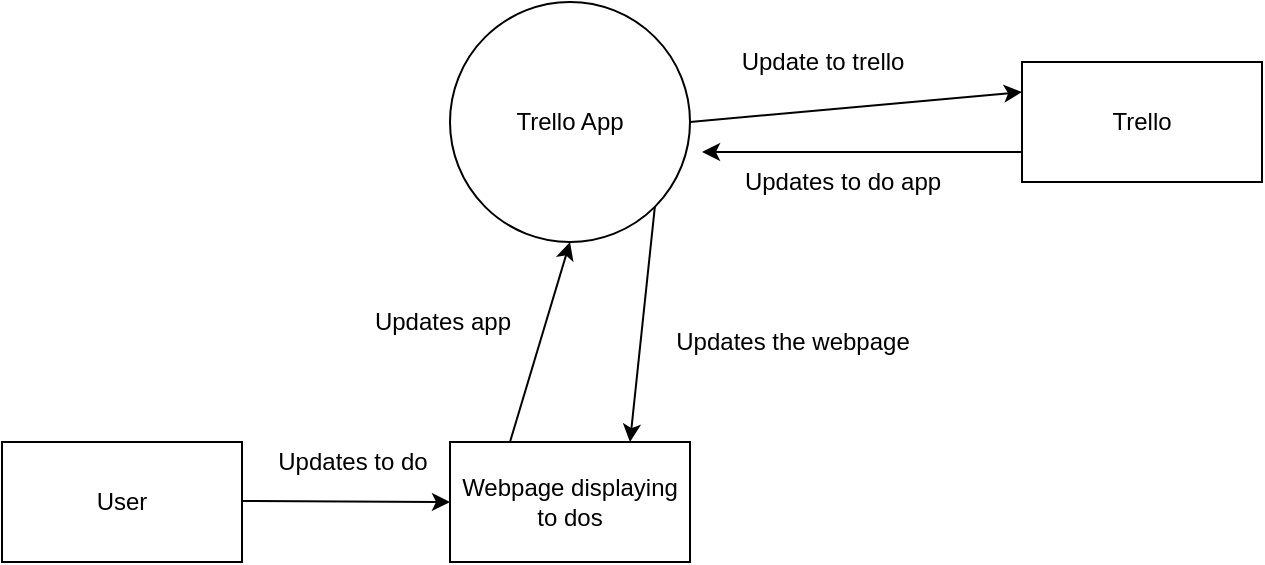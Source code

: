 <mxfile pages="4">
    <diagram id="rXa_3mcKjLjqdh04rapx" name="Context Diagram">
        <mxGraphModel dx="1714" dy="815" grid="1" gridSize="10" guides="1" tooltips="1" connect="1" arrows="1" fold="1" page="1" pageScale="1" pageWidth="827" pageHeight="1169" math="0" shadow="0">
            <root>
                <mxCell id="0"/>
                <mxCell id="1" parent="0"/>
                <mxCell id="kHjGOg-kycF7FZ3R9nlm-1" value="Trello App" style="ellipse;whiteSpace=wrap;html=1;aspect=fixed;" parent="1" vertex="1">
                    <mxGeometry x="354" y="440" width="120" height="120" as="geometry"/>
                </mxCell>
                <mxCell id="kHjGOg-kycF7FZ3R9nlm-2" value="User" style="rounded=0;whiteSpace=wrap;html=1;" parent="1" vertex="1">
                    <mxGeometry x="130" y="660" width="120" height="60" as="geometry"/>
                </mxCell>
                <mxCell id="kHjGOg-kycF7FZ3R9nlm-3" value="Trello" style="whiteSpace=wrap;html=1;" parent="1" vertex="1">
                    <mxGeometry x="640" y="470" width="120" height="60" as="geometry"/>
                </mxCell>
                <mxCell id="kHjGOg-kycF7FZ3R9nlm-4" value="Webpage displaying to dos" style="whiteSpace=wrap;html=1;" parent="1" vertex="1">
                    <mxGeometry x="354" y="660" width="120" height="60" as="geometry"/>
                </mxCell>
                <mxCell id="kHjGOg-kycF7FZ3R9nlm-5" value="" style="endArrow=classic;html=1;entryX=0;entryY=0.5;entryDx=0;entryDy=0;" parent="1" target="kHjGOg-kycF7FZ3R9nlm-4" edge="1">
                    <mxGeometry width="50" height="50" relative="1" as="geometry">
                        <mxPoint x="250" y="689.5" as="sourcePoint"/>
                        <mxPoint x="330" y="689.5" as="targetPoint"/>
                        <Array as="points"/>
                    </mxGeometry>
                </mxCell>
                <mxCell id="kHjGOg-kycF7FZ3R9nlm-6" value="Updates to do" style="text;html=1;align=center;verticalAlign=middle;resizable=0;points=[];autosize=1;strokeColor=none;" parent="1" vertex="1">
                    <mxGeometry x="260" y="660" width="90" height="20" as="geometry"/>
                </mxCell>
                <mxCell id="kHjGOg-kycF7FZ3R9nlm-10" value="" style="endArrow=classic;html=1;entryX=0;entryY=0.25;entryDx=0;entryDy=0;exitX=1;exitY=0.5;exitDx=0;exitDy=0;" parent="1" source="kHjGOg-kycF7FZ3R9nlm-1" target="kHjGOg-kycF7FZ3R9nlm-3" edge="1">
                    <mxGeometry width="50" height="50" relative="1" as="geometry">
                        <mxPoint x="474" y="490" as="sourcePoint"/>
                        <mxPoint x="524" y="440" as="targetPoint"/>
                    </mxGeometry>
                </mxCell>
                <mxCell id="kHjGOg-kycF7FZ3R9nlm-11" value="Update to trello" style="text;html=1;align=center;verticalAlign=middle;resizable=0;points=[];autosize=1;strokeColor=none;" parent="1" vertex="1">
                    <mxGeometry x="490" y="460" width="100" height="20" as="geometry"/>
                </mxCell>
                <mxCell id="kHjGOg-kycF7FZ3R9nlm-12" value="" style="endArrow=classic;html=1;exitX=0;exitY=0.75;exitDx=0;exitDy=0;" parent="1" source="kHjGOg-kycF7FZ3R9nlm-3" edge="1">
                    <mxGeometry width="50" height="50" relative="1" as="geometry">
                        <mxPoint x="390" y="610" as="sourcePoint"/>
                        <mxPoint x="480" y="515" as="targetPoint"/>
                    </mxGeometry>
                </mxCell>
                <mxCell id="kHjGOg-kycF7FZ3R9nlm-13" value="Updates to do app" style="text;html=1;align=center;verticalAlign=middle;resizable=0;points=[];autosize=1;strokeColor=none;" parent="1" vertex="1">
                    <mxGeometry x="495" y="520" width="110" height="20" as="geometry"/>
                </mxCell>
                <mxCell id="kHjGOg-kycF7FZ3R9nlm-14" value="" style="endArrow=classic;html=1;entryX=0.75;entryY=0;entryDx=0;entryDy=0;exitX=1;exitY=1;exitDx=0;exitDy=0;" parent="1" source="kHjGOg-kycF7FZ3R9nlm-1" target="kHjGOg-kycF7FZ3R9nlm-4" edge="1">
                    <mxGeometry width="50" height="50" relative="1" as="geometry">
                        <mxPoint x="390" y="610" as="sourcePoint"/>
                        <mxPoint x="440" y="560" as="targetPoint"/>
                    </mxGeometry>
                </mxCell>
                <mxCell id="kHjGOg-kycF7FZ3R9nlm-15" value="Updates the webpage" style="text;html=1;align=center;verticalAlign=middle;resizable=0;points=[];autosize=1;strokeColor=none;" parent="1" vertex="1">
                    <mxGeometry x="460" y="600" width="130" height="20" as="geometry"/>
                </mxCell>
                <mxCell id="Zt_fTin8N-_Yh9ZIIJml-1" value="" style="endArrow=classic;html=1;exitX=0.25;exitY=0;exitDx=0;exitDy=0;entryX=0.5;entryY=1;entryDx=0;entryDy=0;" parent="1" source="kHjGOg-kycF7FZ3R9nlm-4" target="kHjGOg-kycF7FZ3R9nlm-1" edge="1">
                    <mxGeometry width="50" height="50" relative="1" as="geometry">
                        <mxPoint x="390" y="580" as="sourcePoint"/>
                        <mxPoint x="440" y="530" as="targetPoint"/>
                    </mxGeometry>
                </mxCell>
                <mxCell id="Zt_fTin8N-_Yh9ZIIJml-2" value="Updates app" style="text;html=1;align=center;verticalAlign=middle;resizable=0;points=[];autosize=1;strokeColor=none;" parent="1" vertex="1">
                    <mxGeometry x="310" y="590" width="80" height="20" as="geometry"/>
                </mxCell>
            </root>
        </mxGraphModel>
    </diagram>
    <diagram id="mXMczAWaCMBj_zpUfVWg" name="Container Diagram">
        <mxGraphModel dx="1714" dy="815" grid="1" gridSize="10" guides="1" tooltips="1" connect="1" arrows="1" fold="1" page="1" pageScale="1" pageWidth="827" pageHeight="1169" math="0" shadow="0">
            <root>
                <mxCell id="oqoYh7W6xdfj-P778-bz-0"/>
                <mxCell id="oqoYh7W6xdfj-P778-bz-1" parent="oqoYh7W6xdfj-P778-bz-0"/>
                <mxCell id="jVKp-yVkIQuqzz-rkKUH-10" style="edgeStyle=none;html=1;" edge="1" parent="oqoYh7W6xdfj-P778-bz-1" source="5TTsEKIA30fmTrXliHi7-0" target="jVKp-yVkIQuqzz-rkKUH-7">
                    <mxGeometry relative="1" as="geometry"/>
                </mxCell>
                <mxCell id="5TTsEKIA30fmTrXliHi7-0" value="User&lt;br&gt;Someone looking to update the to dos" style="whiteSpace=wrap;html=1;aspect=fixed;" parent="oqoYh7W6xdfj-P778-bz-1" vertex="1">
                    <mxGeometry x="110" y="110" width="120" height="120" as="geometry"/>
                </mxCell>
                <mxCell id="5TTsEKIA30fmTrXliHi7-3" value="To do App" style="swimlane;" parent="oqoYh7W6xdfj-P778-bz-1" vertex="1">
                    <mxGeometry x="40" y="340" width="490" height="420" as="geometry"/>
                </mxCell>
                <mxCell id="NdfydeS8SnCpgqc8Iw7V-0" value="Web Application&lt;br&gt;[HTML/Java Script]&amp;nbsp;&lt;br&gt;&lt;br&gt;Displays current state of todos and allows user to update" style="whiteSpace=wrap;html=1;aspect=fixed;" parent="5TTsEKIA30fmTrXliHi7-3" vertex="1">
                    <mxGeometry x="30" y="30" width="130" height="130" as="geometry"/>
                </mxCell>
                <mxCell id="NdfydeS8SnCpgqc8Iw7V-3" value="API Jobs&lt;br&gt;[Python]&lt;br&gt;&lt;br&gt;Sends request to Trello" style="whiteSpace=wrap;html=1;aspect=fixed;" parent="5TTsEKIA30fmTrXliHi7-3" vertex="1">
                    <mxGeometry x="280" y="35" width="120" height="120" as="geometry"/>
                </mxCell>
                <mxCell id="NdfydeS8SnCpgqc8Iw7V-4" value="To do app recieves from Trello and then coverts into HTML" style="whiteSpace=wrap;html=1;aspect=fixed;" parent="5TTsEKIA30fmTrXliHi7-3" vertex="1">
                    <mxGeometry x="150" y="235" width="120" height="120" as="geometry"/>
                </mxCell>
                <mxCell id="NdfydeS8SnCpgqc8Iw7V-6" value="" style="endArrow=classic;html=1;exitX=0.25;exitY=0;exitDx=0;exitDy=0;entryX=0.75;entryY=1;entryDx=0;entryDy=0;" parent="5TTsEKIA30fmTrXliHi7-3" source="NdfydeS8SnCpgqc8Iw7V-4" target="NdfydeS8SnCpgqc8Iw7V-0" edge="1">
                    <mxGeometry width="50" height="50" relative="1" as="geometry">
                        <mxPoint x="340" y="260" as="sourcePoint"/>
                        <mxPoint x="390" y="210" as="targetPoint"/>
                    </mxGeometry>
                </mxCell>
                <mxCell id="NdfydeS8SnCpgqc8Iw7V-2" value="" style="endArrow=classic;html=1;exitX=1;exitY=0.5;exitDx=0;exitDy=0;entryX=0;entryY=0.5;entryDx=0;entryDy=0;" parent="5TTsEKIA30fmTrXliHi7-3" source="NdfydeS8SnCpgqc8Iw7V-0" target="NdfydeS8SnCpgqc8Iw7V-3" edge="1">
                    <mxGeometry width="50" height="50" relative="1" as="geometry">
                        <mxPoint x="340" y="320" as="sourcePoint"/>
                        <mxPoint x="270" y="95" as="targetPoint"/>
                    </mxGeometry>
                </mxCell>
                <mxCell id="NdfydeS8SnCpgqc8Iw7V-9" value="Makes API Call" style="text;html=1;align=center;verticalAlign=middle;resizable=0;points=[];autosize=1;strokeColor=none;" parent="5TTsEKIA30fmTrXliHi7-3" vertex="1">
                    <mxGeometry x="170" y="70" width="100" height="20" as="geometry"/>
                </mxCell>
                <mxCell id="jVKp-yVkIQuqzz-rkKUH-0" value="" style="endArrow=classic;html=1;" edge="1" parent="5TTsEKIA30fmTrXliHi7-3">
                    <mxGeometry width="50" height="50" relative="1" as="geometry">
                        <mxPoint x="410" y="130" as="sourcePoint"/>
                        <mxPoint x="510" y="130" as="targetPoint"/>
                    </mxGeometry>
                </mxCell>
                <mxCell id="NdfydeS8SnCpgqc8Iw7V-7" value="" style="endArrow=classic;html=1;exitX=0.118;exitY=0;exitDx=0;exitDy=0;exitPerimeter=0;entryX=0.25;entryY=1;entryDx=0;entryDy=0;" parent="oqoYh7W6xdfj-P778-bz-1" source="5TTsEKIA30fmTrXliHi7-3" target="5TTsEKIA30fmTrXliHi7-0" edge="1">
                    <mxGeometry width="50" height="50" relative="1" as="geometry">
                        <mxPoint x="390" y="590" as="sourcePoint"/>
                        <mxPoint x="440" y="540" as="targetPoint"/>
                        <Array as="points"/>
                    </mxGeometry>
                </mxCell>
                <mxCell id="NdfydeS8SnCpgqc8Iw7V-8" value="HTML" style="text;html=1;align=center;verticalAlign=middle;resizable=0;points=[];autosize=1;strokeColor=none;" parent="oqoYh7W6xdfj-P778-bz-1" vertex="1">
                    <mxGeometry x="55" y="280" width="50" height="20" as="geometry"/>
                </mxCell>
                <mxCell id="NdfydeS8SnCpgqc8Iw7V-11" value="Sends data to HTML" style="text;html=1;align=center;verticalAlign=middle;resizable=0;points=[];autosize=1;strokeColor=none;" parent="oqoYh7W6xdfj-P778-bz-1" vertex="1">
                    <mxGeometry x="75" y="520" width="130" height="20" as="geometry"/>
                </mxCell>
                <mxCell id="jVKp-yVkIQuqzz-rkKUH-1" value="" style="swimlane;startSize=0;" vertex="1" parent="oqoYh7W6xdfj-P778-bz-1">
                    <mxGeometry x="560" y="420" width="220" height="90" as="geometry"/>
                </mxCell>
                <mxCell id="jVKp-yVkIQuqzz-rkKUH-2" value="&lt;span&gt;Trello App&lt;/span&gt;&lt;br&gt;&lt;span&gt;[Python]&lt;/span&gt;&lt;br&gt;&lt;br&gt;Recieves API and sends back results" style="text;html=1;align=center;verticalAlign=middle;resizable=0;points=[];autosize=1;strokeColor=none;fillColor=none;" vertex="1" parent="jVKp-yVkIQuqzz-rkKUH-1">
                    <mxGeometry x="5" y="10" width="210" height="60" as="geometry"/>
                </mxCell>
                <mxCell id="NdfydeS8SnCpgqc8Iw7V-5" value="" style="endArrow=classic;html=1;exitX=-0.01;exitY=0.911;exitDx=0;exitDy=0;entryX=0.75;entryY=0;entryDx=0;entryDy=0;exitPerimeter=0;" parent="oqoYh7W6xdfj-P778-bz-1" source="jVKp-yVkIQuqzz-rkKUH-1" target="NdfydeS8SnCpgqc8Iw7V-4" edge="1">
                    <mxGeometry width="50" height="50" relative="1" as="geometry">
                        <mxPoint x="380" y="600" as="sourcePoint"/>
                        <mxPoint x="430" y="550" as="targetPoint"/>
                    </mxGeometry>
                </mxCell>
                <mxCell id="jVKp-yVkIQuqzz-rkKUH-6" value="" style="edgeStyle=none;html=1;" edge="1" parent="oqoYh7W6xdfj-P778-bz-1" source="jVKp-yVkIQuqzz-rkKUH-3" target="5TTsEKIA30fmTrXliHi7-0">
                    <mxGeometry relative="1" as="geometry"/>
                </mxCell>
                <mxCell id="jVKp-yVkIQuqzz-rkKUH-3" value="Docker hosted to do App&lt;br&gt;&lt;br&gt;Container with latest release of app" style="rounded=0;whiteSpace=wrap;html=1;" vertex="1" parent="oqoYh7W6xdfj-P778-bz-1">
                    <mxGeometry x="110" y="10" width="120" height="70" as="geometry"/>
                </mxCell>
                <mxCell id="jVKp-yVkIQuqzz-rkKUH-12" value="" style="edgeStyle=none;html=1;" edge="1" parent="oqoYh7W6xdfj-P778-bz-1" source="jVKp-yVkIQuqzz-rkKUH-7" target="jVKp-yVkIQuqzz-rkKUH-11">
                    <mxGeometry relative="1" as="geometry"/>
                </mxCell>
                <mxCell id="jVKp-yVkIQuqzz-rkKUH-7" value="" style="rounded=0;whiteSpace=wrap;html=1;" vertex="1" parent="oqoYh7W6xdfj-P778-bz-1">
                    <mxGeometry x="319" y="160" width="190" height="60" as="geometry"/>
                </mxCell>
                <mxCell id="jVKp-yVkIQuqzz-rkKUH-9" value="Gunicorn to send to flask" style="text;html=1;align=center;verticalAlign=middle;resizable=0;points=[];autosize=1;strokeColor=none;fillColor=none;" vertex="1" parent="oqoYh7W6xdfj-P778-bz-1">
                    <mxGeometry x="339" y="180" width="150" height="20" as="geometry"/>
                </mxCell>
                <mxCell id="jVKp-yVkIQuqzz-rkKUH-13" value="" style="edgeStyle=none;html=1;entryX=0.75;entryY=0;entryDx=0;entryDy=0;" edge="1" parent="oqoYh7W6xdfj-P778-bz-1" source="jVKp-yVkIQuqzz-rkKUH-11" target="5TTsEKIA30fmTrXliHi7-3">
                    <mxGeometry relative="1" as="geometry"/>
                </mxCell>
                <mxCell id="jVKp-yVkIQuqzz-rkKUH-11" value="Flask" style="text;html=1;strokeColor=none;fillColor=none;align=center;verticalAlign=middle;whiteSpace=wrap;rounded=0;" vertex="1" parent="oqoYh7W6xdfj-P778-bz-1">
                    <mxGeometry x="384" y="260" width="60" height="30" as="geometry"/>
                </mxCell>
            </root>
        </mxGraphModel>
    </diagram>
    <diagram id="e9s7ECl1Ku8i2pHt9bS3" name="Component Diagram">
        <mxGraphModel dx="1714" dy="815" grid="1" gridSize="10" guides="1" tooltips="1" connect="1" arrows="1" fold="1" page="1" pageScale="1" pageWidth="827" pageHeight="1169" math="0" shadow="0">
            <root>
                <mxCell id="xsmqdh3Ktp_JiC-GkIzY-0"/>
                <mxCell id="xsmqdh3Ktp_JiC-GkIzY-1" parent="xsmqdh3Ktp_JiC-GkIzY-0"/>
                <mxCell id="t1xFbgqLY2M7mgzJaqOS-8" value="" style="edgeStyle=none;html=1;" edge="1" parent="xsmqdh3Ktp_JiC-GkIzY-1" source="t1xFbgqLY2M7mgzJaqOS-1" target="t1xFbgqLY2M7mgzJaqOS-2">
                    <mxGeometry relative="1" as="geometry"/>
                </mxCell>
                <mxCell id="t1xFbgqLY2M7mgzJaqOS-1" value="&lt;span&gt;To do app&lt;/span&gt;&lt;br&gt;Displays all outstanding to dos to a user" style="rounded=0;whiteSpace=wrap;html=1;fontStyle=1" vertex="1" parent="xsmqdh3Ktp_JiC-GkIzY-1">
                    <mxGeometry x="40" y="40" width="120" height="60" as="geometry"/>
                </mxCell>
                <mxCell id="t1xFbgqLY2M7mgzJaqOS-11" value="" style="edgeStyle=none;html=1;" edge="1" parent="xsmqdh3Ktp_JiC-GkIzY-1" source="t1xFbgqLY2M7mgzJaqOS-2" target="t1xFbgqLY2M7mgzJaqOS-3">
                    <mxGeometry relative="1" as="geometry"/>
                </mxCell>
                <mxCell id="t1xFbgqLY2M7mgzJaqOS-2" value="Gunicorn/Flask" style="rounded=0;whiteSpace=wrap;html=1;" vertex="1" parent="xsmqdh3Ktp_JiC-GkIzY-1">
                    <mxGeometry x="40" y="200" width="120" height="60" as="geometry"/>
                </mxCell>
                <mxCell id="t1xFbgqLY2M7mgzJaqOS-13" value="" style="edgeStyle=none;html=1;" edge="1" parent="xsmqdh3Ktp_JiC-GkIzY-1" source="t1xFbgqLY2M7mgzJaqOS-3" target="t1xFbgqLY2M7mgzJaqOS-4">
                    <mxGeometry relative="1" as="geometry"/>
                </mxCell>
                <mxCell id="t1xFbgqLY2M7mgzJaqOS-15" value="" style="edgeStyle=none;html=1;" edge="1" parent="xsmqdh3Ktp_JiC-GkIzY-1" source="t1xFbgqLY2M7mgzJaqOS-4" target="t1xFbgqLY2M7mgzJaqOS-6">
                    <mxGeometry relative="1" as="geometry"/>
                </mxCell>
                <mxCell id="t1xFbgqLY2M7mgzJaqOS-4" value="&lt;div style=&quot;color: rgb(212 , 212 , 212) ; background-color: rgb(30 , 30 , 30) ; font-family: &amp;#34;consolas&amp;#34; , &amp;#34;courier new&amp;#34; , monospace ; font-size: 14px ; line-height: 19px&quot;&gt;&lt;span style=&quot;color: #569cd6&quot;&gt;def&lt;/span&gt; &lt;span style=&quot;color: #dcdcaa&quot;&gt;get_card&lt;/span&gt;():&lt;/div&gt;&lt;br&gt;GET Trello Results" style="rounded=0;whiteSpace=wrap;html=1;" vertex="1" parent="xsmqdh3Ktp_JiC-GkIzY-1">
                    <mxGeometry x="230" y="320" width="120" height="60" as="geometry"/>
                </mxCell>
                <mxCell id="t1xFbgqLY2M7mgzJaqOS-21" value="" style="edgeStyle=none;html=1;" edge="1" parent="xsmqdh3Ktp_JiC-GkIzY-1" source="t1xFbgqLY2M7mgzJaqOS-6" target="t1xFbgqLY2M7mgzJaqOS-17">
                    <mxGeometry relative="1" as="geometry"/>
                </mxCell>
                <mxCell id="t1xFbgqLY2M7mgzJaqOS-6" value="Trello" style="whiteSpace=wrap;html=1;" vertex="1" parent="xsmqdh3Ktp_JiC-GkIzY-1">
                    <mxGeometry x="230" y="440" width="120" height="60" as="geometry"/>
                </mxCell>
                <mxCell id="t1xFbgqLY2M7mgzJaqOS-9" value="HTML Request" style="text;html=1;align=center;verticalAlign=middle;resizable=0;points=[];autosize=1;strokeColor=none;fillColor=none;" vertex="1" parent="xsmqdh3Ktp_JiC-GkIzY-1">
                    <mxGeometry x="110" y="130" width="100" height="20" as="geometry"/>
                </mxCell>
                <mxCell id="t1xFbgqLY2M7mgzJaqOS-10" value="Application" style="swimlane;" vertex="1" parent="xsmqdh3Ktp_JiC-GkIzY-1">
                    <mxGeometry x="30" y="170" width="790" height="400" as="geometry"/>
                </mxCell>
                <mxCell id="t1xFbgqLY2M7mgzJaqOS-12" value="Python" style="text;html=1;align=center;verticalAlign=middle;resizable=0;points=[];autosize=1;strokeColor=none;fillColor=none;" vertex="1" parent="t1xFbgqLY2M7mgzJaqOS-10">
                    <mxGeometry x="135" y="70" width="50" height="20" as="geometry"/>
                </mxCell>
                <mxCell id="t1xFbgqLY2M7mgzJaqOS-14" value="Python" style="text;html=1;align=center;verticalAlign=middle;resizable=0;points=[];autosize=1;strokeColor=none;fillColor=none;" vertex="1" parent="t1xFbgqLY2M7mgzJaqOS-10">
                    <mxGeometry x="265" y="110" width="50" height="20" as="geometry"/>
                </mxCell>
                <mxCell id="t1xFbgqLY2M7mgzJaqOS-16" value="Make API call" style="text;html=1;align=center;verticalAlign=middle;resizable=0;points=[];autosize=1;strokeColor=none;fillColor=none;" vertex="1" parent="t1xFbgqLY2M7mgzJaqOS-10">
                    <mxGeometry x="265" y="230" width="90" height="20" as="geometry"/>
                </mxCell>
                <mxCell id="t1xFbgqLY2M7mgzJaqOS-31" value="" style="edgeStyle=none;html=1;" edge="1" parent="t1xFbgqLY2M7mgzJaqOS-10" source="t1xFbgqLY2M7mgzJaqOS-20" target="t1xFbgqLY2M7mgzJaqOS-29">
                    <mxGeometry relative="1" as="geometry"/>
                </mxCell>
                <mxCell id="t1xFbgqLY2M7mgzJaqOS-20" value="&lt;div style=&quot;color: rgb(212 , 212 , 212) ; background-color: rgb(30 , 30 , 30) ; font-family: &amp;#34;consolas&amp;#34; , &amp;#34;courier new&amp;#34; , monospace ; font-size: 14px ; line-height: 19px&quot;&gt;&lt;span style=&quot;color: #569cd6&quot;&gt;def&lt;/span&gt; &lt;span style=&quot;color: #dcdcaa&quot;&gt;add_item&lt;/span&gt;(&lt;span style=&quot;color: #9cdcfe&quot;&gt;name&lt;/span&gt;):&lt;/div&gt;Any changes to the to dos&amp;nbsp;" style="whiteSpace=wrap;html=1;" vertex="1" parent="t1xFbgqLY2M7mgzJaqOS-10">
                    <mxGeometry x="370" y="150" width="120" height="70" as="geometry"/>
                </mxCell>
                <mxCell id="t1xFbgqLY2M7mgzJaqOS-22" value="" style="edgeStyle=none;html=1;" edge="1" parent="t1xFbgqLY2M7mgzJaqOS-10" source="t1xFbgqLY2M7mgzJaqOS-3" target="t1xFbgqLY2M7mgzJaqOS-20">
                    <mxGeometry relative="1" as="geometry"/>
                </mxCell>
                <mxCell id="t1xFbgqLY2M7mgzJaqOS-27" style="edgeStyle=none;html=1;exitX=1;exitY=0.5;exitDx=0;exitDy=0;" edge="1" parent="t1xFbgqLY2M7mgzJaqOS-10" source="t1xFbgqLY2M7mgzJaqOS-3" target="t1xFbgqLY2M7mgzJaqOS-26">
                    <mxGeometry relative="1" as="geometry"/>
                </mxCell>
                <mxCell id="t1xFbgqLY2M7mgzJaqOS-3" value="App.py" style="rounded=0;whiteSpace=wrap;html=1;" vertex="1" parent="t1xFbgqLY2M7mgzJaqOS-10">
                    <mxGeometry x="335" y="30" width="120" height="60" as="geometry"/>
                </mxCell>
                <mxCell id="t1xFbgqLY2M7mgzJaqOS-23" value="Python" style="text;html=1;align=center;verticalAlign=middle;resizable=0;points=[];autosize=1;strokeColor=none;fillColor=none;" vertex="1" parent="t1xFbgqLY2M7mgzJaqOS-10">
                    <mxGeometry x="440" y="110" width="50" height="20" as="geometry"/>
                </mxCell>
                <mxCell id="t1xFbgqLY2M7mgzJaqOS-26" value="&lt;div style=&quot;color: rgb(212 , 212 , 212) ; background-color: rgb(30 , 30 , 30) ; font-family: &amp;#34;consolas&amp;#34; , &amp;#34;courier new&amp;#34; , monospace ; font-size: 14px ; line-height: 19px&quot;&gt;&lt;span style=&quot;color: #569cd6&quot;&gt;def&lt;/span&gt; &lt;span style=&quot;color: #dcdcaa&quot;&gt;complete_item&lt;/span&gt;(&lt;span style=&quot;color: #9cdcfe&quot;&gt;id&lt;/span&gt;):&lt;/div&gt;&lt;br&gt;Complete items" style="whiteSpace=wrap;html=1;" vertex="1" parent="t1xFbgqLY2M7mgzJaqOS-10">
                    <mxGeometry x="530" y="150" width="120" height="60" as="geometry"/>
                </mxCell>
                <mxCell id="t1xFbgqLY2M7mgzJaqOS-29" value="POST API Request to update database" style="text;html=1;align=center;verticalAlign=middle;resizable=0;points=[];autosize=1;strokeColor=none;fillColor=none;" vertex="1" parent="t1xFbgqLY2M7mgzJaqOS-10">
                    <mxGeometry x="400" y="280" width="220" height="20" as="geometry"/>
                </mxCell>
                <mxCell id="t1xFbgqLY2M7mgzJaqOS-28" style="edgeStyle=none;html=1;exitX=0.25;exitY=1;exitDx=0;exitDy=0;entryX=0.677;entryY=0.1;entryDx=0;entryDy=0;entryPerimeter=0;" edge="1" parent="t1xFbgqLY2M7mgzJaqOS-10" source="t1xFbgqLY2M7mgzJaqOS-26" target="t1xFbgqLY2M7mgzJaqOS-29">
                    <mxGeometry relative="1" as="geometry"/>
                </mxCell>
                <mxCell id="t1xFbgqLY2M7mgzJaqOS-17" value="Database" style="rounded=0;whiteSpace=wrap;html=1;direction=east;" vertex="1" parent="xsmqdh3Ktp_JiC-GkIzY-1">
                    <mxGeometry x="340" y="610" width="130" height="60" as="geometry"/>
                </mxCell>
                <mxCell id="t1xFbgqLY2M7mgzJaqOS-30" style="edgeStyle=none;html=1;entryX=0.75;entryY=0;entryDx=0;entryDy=0;" edge="1" parent="xsmqdh3Ktp_JiC-GkIzY-1" source="t1xFbgqLY2M7mgzJaqOS-29" target="t1xFbgqLY2M7mgzJaqOS-17">
                    <mxGeometry relative="1" as="geometry"/>
                </mxCell>
            </root>
        </mxGraphModel>
    </diagram>
</mxfile>